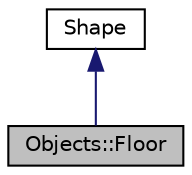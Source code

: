 digraph "Objects::Floor"
{
 // LATEX_PDF_SIZE
  edge [fontname="Helvetica",fontsize="10",labelfontname="Helvetica",labelfontsize="10"];
  node [fontname="Helvetica",fontsize="10",shape=record];
  Node1 [label="Objects::Floor",height=0.2,width=0.4,color="black", fillcolor="grey75", style="filled", fontcolor="black",tooltip="Modeluje pojęcie dna jako zbiór punktów w przestrzeni."];
  Node2 -> Node1 [dir="back",color="midnightblue",fontsize="10",style="solid",fontname="Helvetica"];
  Node2 [label="Shape",height=0.2,width=0.4,color="black", fillcolor="white", style="filled",URL="$class_shape.html",tooltip="Modeluje pojęcie bryły jako zbiór punktów w przestrzeni."];
}
